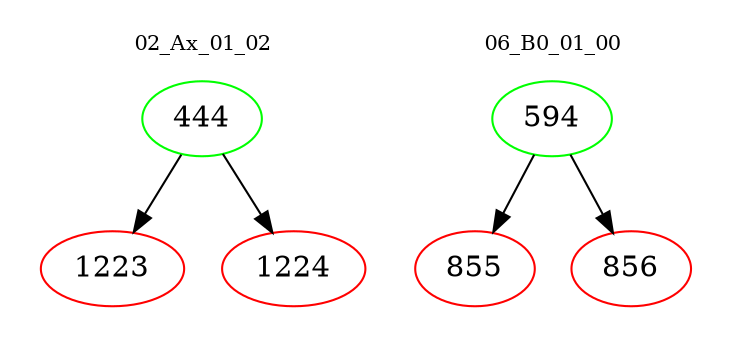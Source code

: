 digraph{
subgraph cluster_0 {
color = white
label = "02_Ax_01_02";
fontsize=10;
T0_444 [label="444", color="green"]
T0_444 -> T0_1223 [color="black"]
T0_1223 [label="1223", color="red"]
T0_444 -> T0_1224 [color="black"]
T0_1224 [label="1224", color="red"]
}
subgraph cluster_1 {
color = white
label = "06_B0_01_00";
fontsize=10;
T1_594 [label="594", color="green"]
T1_594 -> T1_855 [color="black"]
T1_855 [label="855", color="red"]
T1_594 -> T1_856 [color="black"]
T1_856 [label="856", color="red"]
}
}
